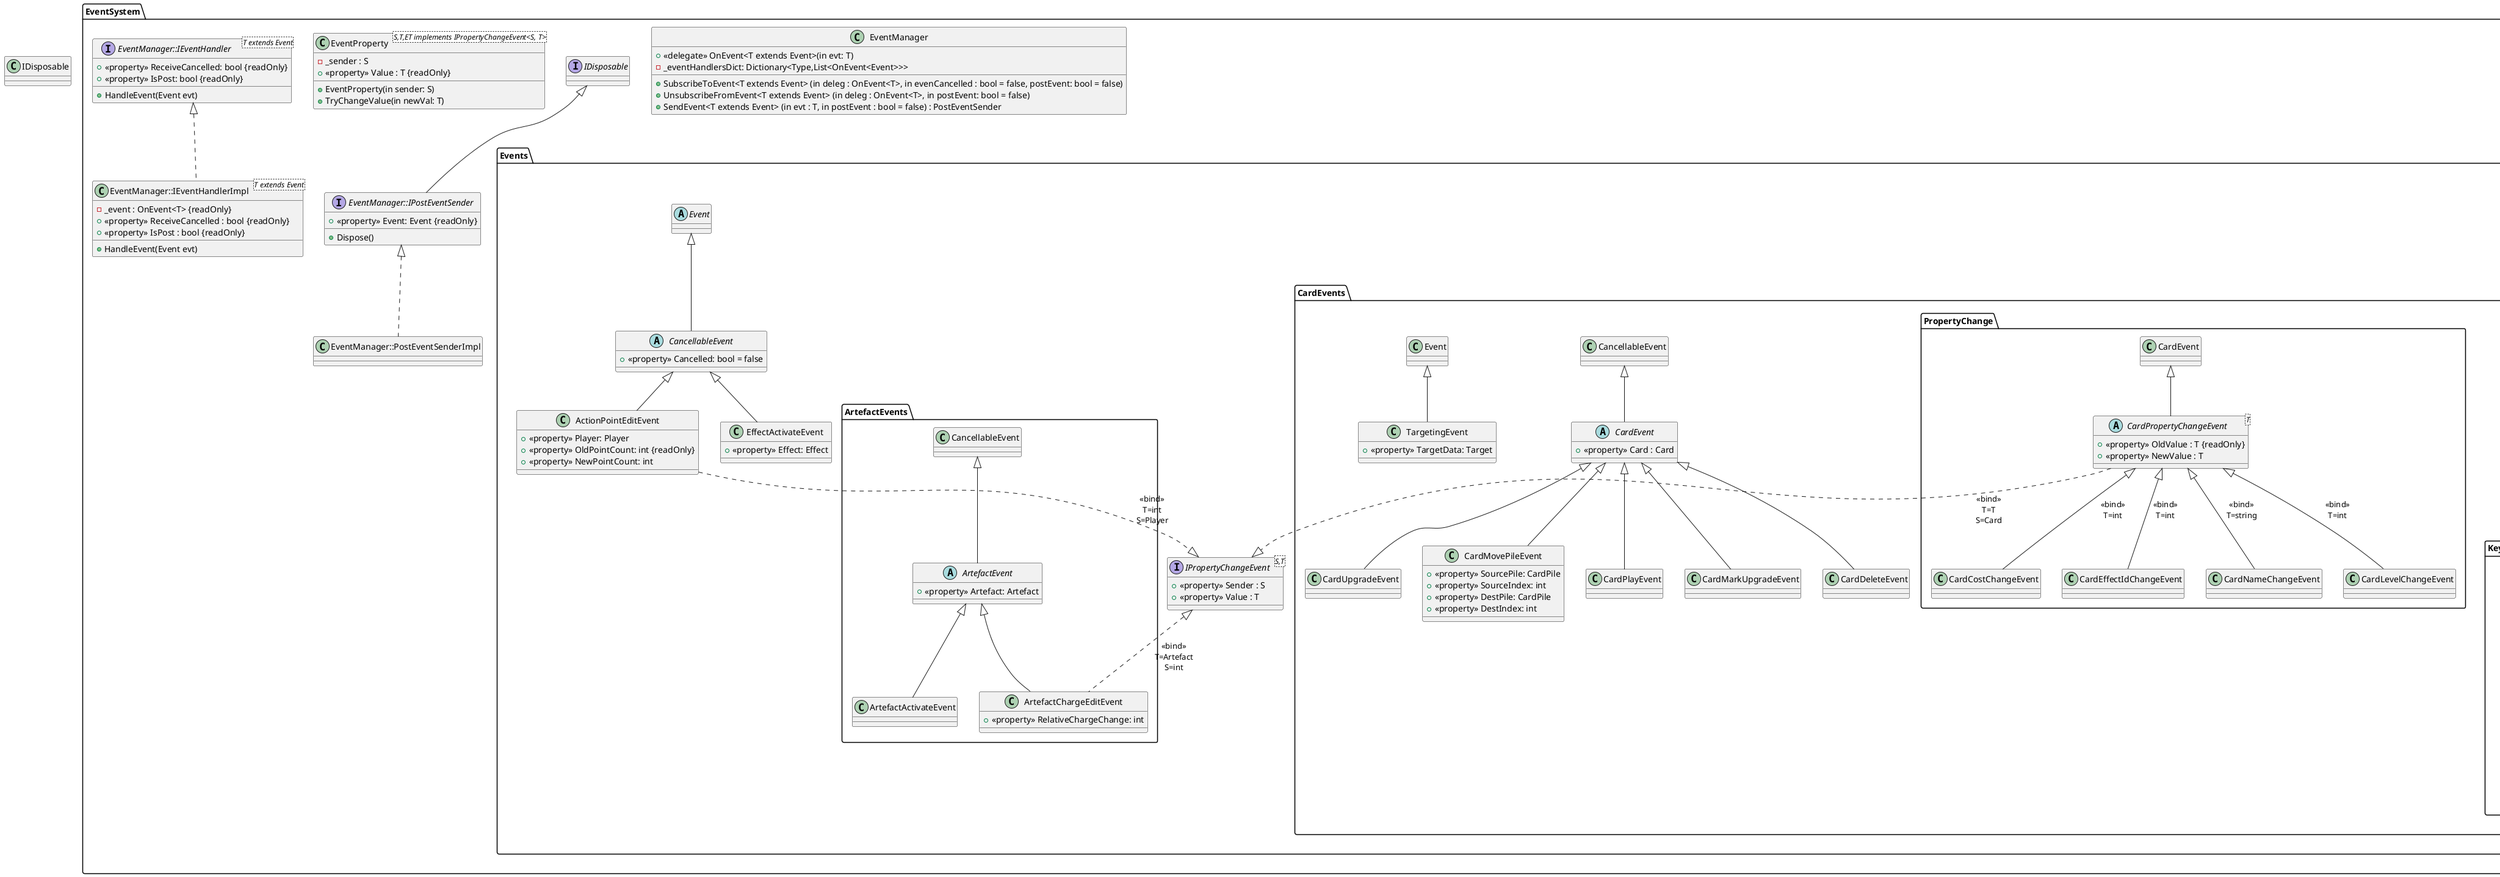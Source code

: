 ﻿@startuml

class IDisposable
package EventSystem{

class EventManager{
'objet intermediaire qui cast pour appeler l'évenement
 + {field} <<delegate>> OnEvent<T extends Event>(in evt: T)
 - _eventHandlersDict: Dictionary<Type,List<OnEvent<Event>>>
 
 + SubscribeToEvent<T extends Event> (in deleg : OnEvent<T>, in evenCancelled : bool = false, postEvent: bool = false)
 + UnsubscribeFromEvent<T extends Event> (in deleg : OnEvent<T>, in postEvent: bool = false)
 + SendEvent<T extends Event> (in evt : T, in postEvent : bool = false) : PostEventSender
 'faut pas oublier d'envoyer les Post
 ' utilisation d'un bloc using
}

interface EventManager::IPostEventSender implements IDisposable{
 + <<property>> Event: Event {readOnly}
 + Dispose()
 'méthode qui s'occupe d'appeler EventManager.SendEvent avec le meme event en post
}

class EventManager::PostEventSenderImpl implements EventManager::IPostEventSender

class EventProperty<S,T,ET implements IPropertyChangeEvent<S, T>>{
 - _sender : S
 + <<property>> Value : T {readOnly}
 
 + EventProperty(in sender: S)
 + TryChangeValue(in newVal: T)
}

interface EventManager::IEventHandler<T extends Event>{
    + <<property>> ReceiveCancelled: bool {readOnly}
    + <<property>> IsPost: bool {readOnly}
    + HandleEvent(Event evt)
} 

class EventManager::IEventHandlerImpl<T extends Event> implements EventManager::IEventHandler{
    - _event : OnEvent<T> {readOnly}
    + <<property>> ReceiveCancelled : bool {readOnly}
    + <<property>> IsPost : bool {readOnly}
    + HandleEvent(Event evt)
}

package Events{
abstract class Event
abstract class CancellableEvent extends Event{ 
 + <<property>> Cancelled: bool = false
}

class EffectActivateEvent extends CancellableEvent{
    + <<property>> Effect: Effect
}

interface IPropertyChangeEvent<S,T>{
    + <<property>> Sender : S
    + <<property>> Value : T
}

class ActionPointEditEvent extends CancellableEvent{
    + <<property>> Player: Player
    + <<property>> OldPointCount: int {readOnly}
    + <<property>> NewPointCount: int
    
}

'implementation explicite seulement accessible via l'interface
ActionPointEditEvent ..|> IPropertyChangeEvent : <<bind>>\nT=int\nS=Player


package GameStateEvents{

class StartTurnEvent extends Event{
+ <<property>> Player: Player
}

class EndTurnEvent extends Event{
+ <<property>> Player: Player
}
class DeckLoopEvent extends Event{
+ <<property>> Player: Player
}
}

package CardEvents{

abstract class CardEvent extends CancellableEvent{
 + <<property>> Card : Card
}

class TargetingEvent extends Event{
 + <<property>> TargetData: Target
}


class CardUpgradeEvent extends CardEvent
class CardMovePileEvent extends CardEvent{
 + <<property>> SourcePile: CardPile
 + <<property>> SourceIndex: int
 + <<property>> DestPile: CardPile
 + <<property>> DestIndex: int
}

class CardPlayEvent extends CardEvent
class CardMarkUpgradeEvent extends CardEvent
class CardDeleteEvent extends CardEvent



package PropertyChange{
abstract class CardPropertyChangeEvent<T> extends CardEvent{
 + <<property>> OldValue : T {readOnly}
 + <<property>> NewValue : T
}
'implementation explicite seulement accesible via l'interface
CardPropertyChangeEvent ..|> IPropertyChangeEvent : <<bind>>\nT=T\nS=Card

CardNameChangeEvent --u|> CardPropertyChangeEvent : <<bind>>\nT=string
CardLevelChangeEvent --u|> CardPropertyChangeEvent : <<bind>>\nT=int
CardCostChangeEvent --u|> CardPropertyChangeEvent : <<bind>>\nT=int
CardEffectIdChangeEvent --u|> CardPropertyChangeEvent : <<bind>>\nT=int

}

package KeywordEvents{
abstract class CardKeywordEvent extends CardEvent{
    + <<property>> Keyword: Keyword
}


class CardKeywordAddEvent extends CardKeywordEvent{
}
class CardKeywordRemoveEvent extends CardKeywordEvent{
}

class CardKeywordTriggerEvent extends CardKeywordEvent{
}

'keywordevents
} 
'CardEvents
}

package ArtefactEvents{

abstract class ArtefactEvent extends CancellableEvent{
    + <<property>> Artefact: Artefact
}

class ArtefactChargeEditEvent extends ArtefactEvent{
    + <<property>> RelativeChargeChange: int
}


class ArtefactActivateEvent extends ArtefactEvent

ArtefactChargeEditEvent ..u|> IPropertyChangeEvent : <<bind>>\nT=Artefact\nS=int

'ArtefactEvents
}

'Events
}

'EventSystem
}

EventManager -[hidden]d-> Events


CardPropertyChangeEvent -[hidden]d-> KeywordEvents

@enduml